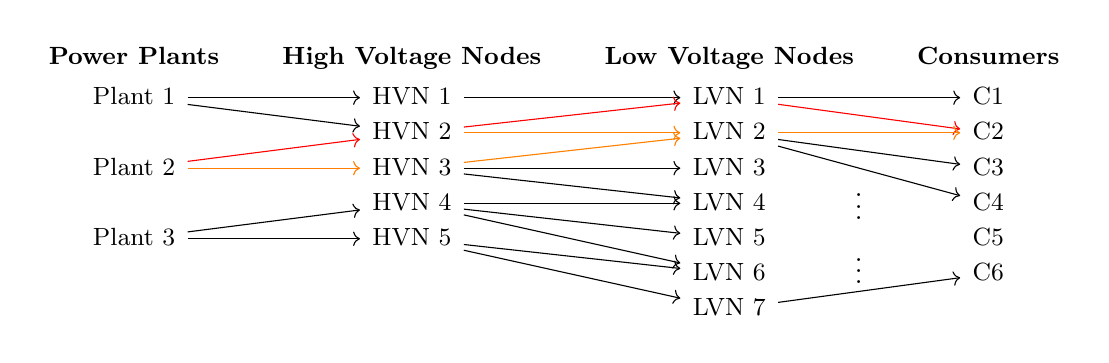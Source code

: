 \begin{tikzpicture}
\node at (0,0){
\begin{tikzcd}[font=\small, column sep=0.5cm, row sep=0.5cm]
  \textbf{Power Plants}&\textbf{High Voltage Nodes}&\textbf{Low Voltage Nodes}&\textbf{Consumers}\\[-15pt]
  \text{Plant 1}
  \arrow[r]
  \arrow[dr]&
  \text{HVN 1}
  \arrow[r]&
  \text{LVN 1}
  \arrow[r]
  \arrow[dr,red]&\text{C1}\\[-15pt]
  &\text{HVN 2}
  \arrow[r,orange]
  \arrow[ur,red]&
  \text{LVN 2}
  \arrow[r,orange]
  \arrow[dr]
  \arrow[ddr, "\vdots"']&\text{C2}\\[-15pt]
  \text{Plant 2}
  \arrow[r,orange]
  \arrow[ur,red]&
  \text{HVN 3}
  \arrow[ur,orange]
  \arrow[r]
  \arrow[dr]
  &\text{LVN 3}&\text{C3}
  \\[-15pt]
  &\text{HVN 4}
  \arrow[r]
  \arrow[dr]
  \arrow[ddr]&\text{LVN 4}&\text{C4}\\[-15pt]
  \text{Plant 3}
  \arrow[r]
  \arrow[ur]&
  \text{HVN 5}
  \arrow[dr] \arrow[ddr]&
  \text{LVN 5}
  &\text{C5}
  \\[-15pt]
  &&\text{LVN 6} &\text{C6}\\[-15pt]
  &&\text{LVN 7}
  \arrow[ur,"\vdots"]&
\end{tikzcd}};
\end{tikzpicture}
